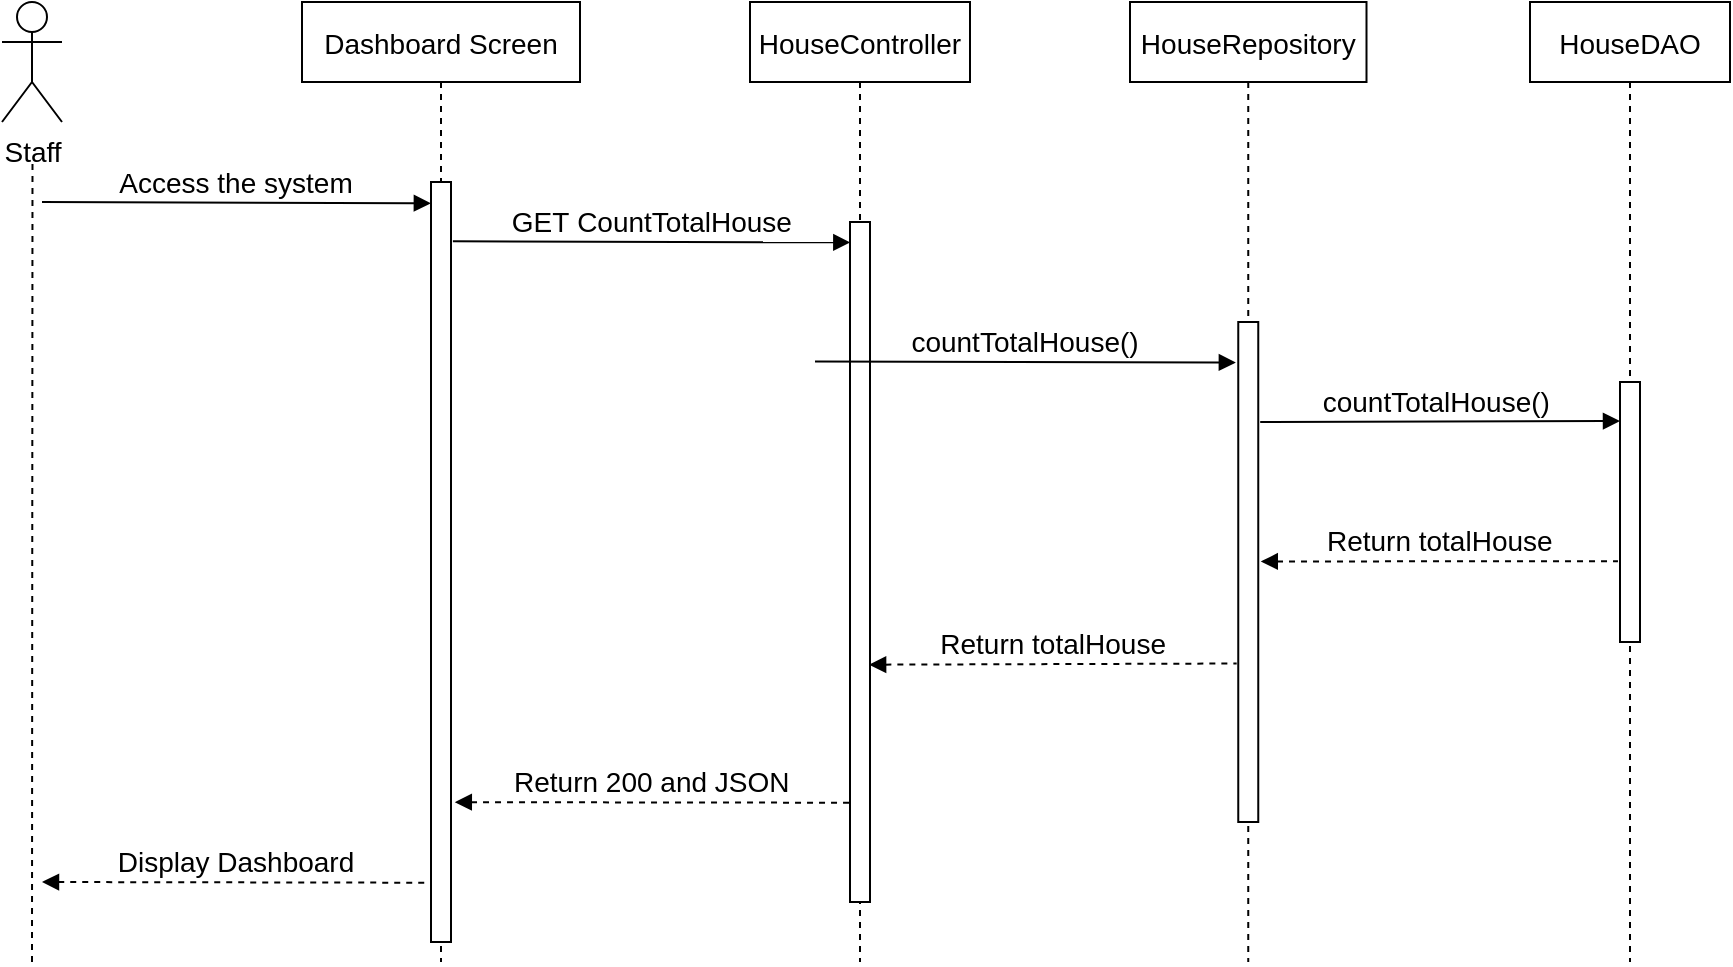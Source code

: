<mxfile version="20.7.4" type="device"><diagram id="-y2CEkPqKCxvq8W0p1E_" name="Page-1"><mxGraphModel dx="1418" dy="828" grid="1" gridSize="10" guides="1" tooltips="1" connect="1" arrows="1" fold="1" page="1" pageScale="1" pageWidth="583" pageHeight="827" math="0" shadow="0"><root><mxCell id="0"/><mxCell id="1" parent="0"/><mxCell id="Z-4jrH54z3Eyh_1P2u09-1" value="Dashboard Screen" style="shape=umlLifeline;perimeter=lifelinePerimeter;container=1;collapsible=0;recursiveResize=0;rounded=0;shadow=0;strokeWidth=1;fontSize=14;" parent="1" vertex="1"><mxGeometry x="196" y="719" width="139" height="480" as="geometry"/></mxCell><mxCell id="Z-4jrH54z3Eyh_1P2u09-2" value="" style="points=[];perimeter=orthogonalPerimeter;rounded=0;shadow=0;strokeWidth=1;fontSize=14;" parent="Z-4jrH54z3Eyh_1P2u09-1" vertex="1"><mxGeometry x="64.5" y="90" width="10" height="380" as="geometry"/></mxCell><mxCell id="Z-4jrH54z3Eyh_1P2u09-3" value="HouseController" style="shape=umlLifeline;perimeter=lifelinePerimeter;container=1;collapsible=0;recursiveResize=0;rounded=0;shadow=0;strokeWidth=1;fontSize=14;" parent="1" vertex="1"><mxGeometry x="420" y="719" width="110" height="480" as="geometry"/></mxCell><mxCell id="Z-4jrH54z3Eyh_1P2u09-4" value="" style="points=[];perimeter=orthogonalPerimeter;rounded=0;shadow=0;strokeWidth=1;fontSize=14;" parent="Z-4jrH54z3Eyh_1P2u09-3" vertex="1"><mxGeometry x="50" y="110" width="10" height="340" as="geometry"/></mxCell><mxCell id="Z-4jrH54z3Eyh_1P2u09-5" value="Staff" style="shape=umlActor;verticalLabelPosition=bottom;verticalAlign=top;html=1;outlineConnect=0;fontSize=14;" parent="1" vertex="1"><mxGeometry x="46" y="719" width="30" height="60" as="geometry"/></mxCell><mxCell id="Z-4jrH54z3Eyh_1P2u09-6" value="" style="endArrow=none;dashed=1;html=1;rounded=0;startArrow=none;fontSize=14;" parent="1" edge="1"><mxGeometry width="50" height="50" relative="1" as="geometry"><mxPoint x="61" y="1199" as="sourcePoint"/><mxPoint x="61.25" y="799" as="targetPoint"/></mxGeometry></mxCell><mxCell id="Z-4jrH54z3Eyh_1P2u09-7" value="Access the system" style="verticalAlign=bottom;endArrow=block;entryX=-0.007;entryY=0.028;shadow=0;strokeWidth=1;entryDx=0;entryDy=0;entryPerimeter=0;fontSize=14;" parent="1" target="Z-4jrH54z3Eyh_1P2u09-2" edge="1"><mxGeometry relative="1" as="geometry"><mxPoint x="66" y="819" as="sourcePoint"/><mxPoint x="236" y="819.0" as="targetPoint"/></mxGeometry></mxCell><mxCell id="Z-4jrH54z3Eyh_1P2u09-8" value="GET CountTotalHouse" style="verticalAlign=bottom;endArrow=block;shadow=0;strokeWidth=1;entryX=0.016;entryY=0.03;entryDx=0;entryDy=0;entryPerimeter=0;exitX=1.094;exitY=0.078;exitDx=0;exitDy=0;exitPerimeter=0;fontSize=14;" parent="1" source="Z-4jrH54z3Eyh_1P2u09-2" target="Z-4jrH54z3Eyh_1P2u09-4" edge="1"><mxGeometry relative="1" as="geometry"><mxPoint x="266" y="829" as="sourcePoint"/><mxPoint x="436" y="828" as="targetPoint"/></mxGeometry></mxCell><mxCell id="Z-4jrH54z3Eyh_1P2u09-9" value="HouseRepository" style="shape=umlLifeline;perimeter=lifelinePerimeter;container=1;collapsible=0;recursiveResize=0;rounded=0;shadow=0;strokeWidth=1;fontSize=14;" parent="1" vertex="1"><mxGeometry x="610" y="719" width="118.25" height="480" as="geometry"/></mxCell><mxCell id="Z-4jrH54z3Eyh_1P2u09-10" value="" style="points=[];perimeter=orthogonalPerimeter;rounded=0;shadow=0;strokeWidth=1;fontSize=14;" parent="Z-4jrH54z3Eyh_1P2u09-9" vertex="1"><mxGeometry x="54.13" y="160" width="10" height="250" as="geometry"/></mxCell><mxCell id="Z-4jrH54z3Eyh_1P2u09-11" value="HouseDAO" style="shape=umlLifeline;perimeter=lifelinePerimeter;container=1;collapsible=0;recursiveResize=0;rounded=0;shadow=0;strokeWidth=1;fontSize=14;" parent="1" vertex="1"><mxGeometry x="810" y="719" width="100" height="480" as="geometry"/></mxCell><mxCell id="Z-4jrH54z3Eyh_1P2u09-12" value="" style="points=[];perimeter=orthogonalPerimeter;rounded=0;shadow=0;strokeWidth=1;fontSize=14;" parent="Z-4jrH54z3Eyh_1P2u09-11" vertex="1"><mxGeometry x="45" y="190" width="10" height="130" as="geometry"/></mxCell><mxCell id="Z-4jrH54z3Eyh_1P2u09-13" value="countTotalHouse()" style="verticalAlign=bottom;endArrow=block;shadow=0;strokeWidth=1;exitX=1.076;exitY=0.166;exitDx=0;exitDy=0;exitPerimeter=0;entryX=-0.12;entryY=0.081;entryDx=0;entryDy=0;entryPerimeter=0;fontSize=14;" parent="1" target="Z-4jrH54z3Eyh_1P2u09-10" edge="1"><mxGeometry relative="1" as="geometry"><mxPoint x="452.51" y="898.8" as="sourcePoint"/><mxPoint x="626.75" y="879" as="targetPoint"/></mxGeometry></mxCell><mxCell id="Z-4jrH54z3Eyh_1P2u09-14" value="countTotalHouse() " style="verticalAlign=bottom;endArrow=block;shadow=0;strokeWidth=1;exitX=1.097;exitY=0.2;exitDx=0;exitDy=0;exitPerimeter=0;entryX=0;entryY=0.15;entryDx=0;entryDy=0;entryPerimeter=0;fontSize=14;" parent="1" source="Z-4jrH54z3Eyh_1P2u09-10" target="Z-4jrH54z3Eyh_1P2u09-12" edge="1"><mxGeometry relative="1" as="geometry"><mxPoint x="656.75" y="898.72" as="sourcePoint"/><mxPoint x="836.75" y="899" as="targetPoint"/></mxGeometry></mxCell><mxCell id="Z-4jrH54z3Eyh_1P2u09-15" value="Return totalHouse" style="verticalAlign=bottom;endArrow=none;shadow=0;strokeWidth=1;entryX=-0.102;entryY=0.689;entryDx=0;entryDy=0;entryPerimeter=0;endFill=0;startArrow=block;startFill=1;dashed=1;exitX=1.126;exitY=0.479;exitDx=0;exitDy=0;exitPerimeter=0;fontSize=14;" parent="1" source="Z-4jrH54z3Eyh_1P2u09-10" target="Z-4jrH54z3Eyh_1P2u09-12" edge="1"><mxGeometry relative="1" as="geometry"><mxPoint x="656.75" y="980" as="sourcePoint"/><mxPoint x="836.89" y="949.16" as="targetPoint"/></mxGeometry></mxCell><mxCell id="Z-4jrH54z3Eyh_1P2u09-16" value="Return totalHouse" style="verticalAlign=bottom;endArrow=none;shadow=0;strokeWidth=1;endFill=0;startArrow=block;startFill=1;dashed=1;entryX=-0.079;entryY=0.683;entryDx=0;entryDy=0;entryPerimeter=0;fontSize=14;exitX=0.956;exitY=0.651;exitDx=0;exitDy=0;exitPerimeter=0;" parent="1" source="Z-4jrH54z3Eyh_1P2u09-4" target="Z-4jrH54z3Eyh_1P2u09-10" edge="1"><mxGeometry relative="1" as="geometry"><mxPoint x="452" y="1050" as="sourcePoint"/><mxPoint x="646.2" y="989" as="targetPoint"/></mxGeometry></mxCell><mxCell id="Z-4jrH54z3Eyh_1P2u09-17" value="Return 200 and JSON" style="verticalAlign=bottom;endArrow=none;shadow=0;strokeWidth=1;entryX=-0.049;entryY=0.854;entryDx=0;entryDy=0;entryPerimeter=0;endFill=0;startArrow=block;startFill=1;dashed=1;exitX=1.19;exitY=0.816;exitDx=0;exitDy=0;exitPerimeter=0;fontSize=14;" parent="1" source="Z-4jrH54z3Eyh_1P2u09-2" target="Z-4jrH54z3Eyh_1P2u09-4" edge="1"><mxGeometry relative="1" as="geometry"><mxPoint x="256" y="1029" as="sourcePoint"/><mxPoint x="445.45" y="1029" as="targetPoint"/></mxGeometry></mxCell><mxCell id="Z-4jrH54z3Eyh_1P2u09-18" value="Display Dashboard" style="verticalAlign=bottom;endArrow=none;shadow=0;strokeWidth=1;entryX=-0.034;entryY=0.922;entryDx=0;entryDy=0;entryPerimeter=0;endFill=0;startArrow=block;startFill=1;dashed=1;fontSize=14;" parent="1" target="Z-4jrH54z3Eyh_1P2u09-2" edge="1"><mxGeometry relative="1" as="geometry"><mxPoint x="66" y="1159" as="sourcePoint"/><mxPoint x="255.45" y="1039" as="targetPoint"/></mxGeometry></mxCell></root></mxGraphModel></diagram></mxfile>
